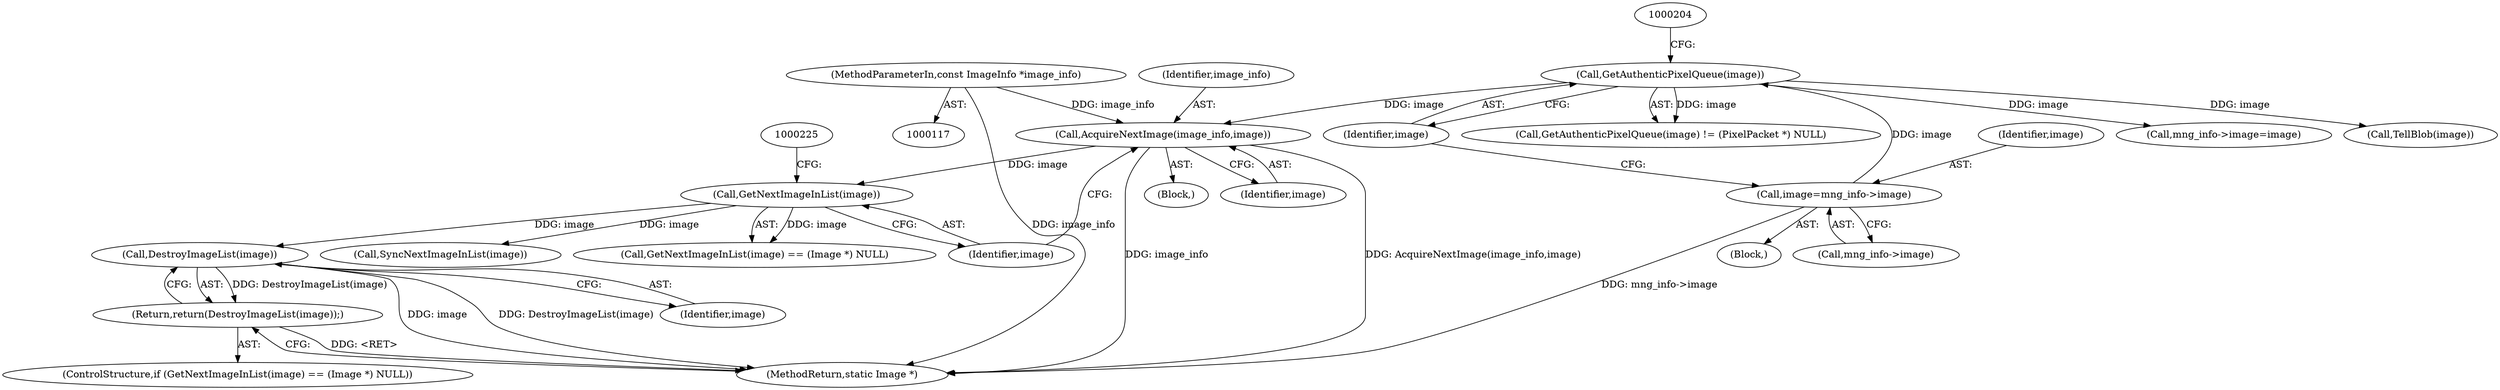 digraph "0_ImageMagick_46e3aabbf8d59a1bdebdbb65acb9b9e0484577d3@pointer" {
"1000228" [label="(Call,DestroyImageList(image))"];
"1000222" [label="(Call,GetNextImageInList(image))"];
"1000217" [label="(Call,AcquireNextImage(image_info,image))"];
"1000119" [label="(MethodParameterIn,const ImageInfo *image_info)"];
"1000201" [label="(Call,GetAuthenticPixelQueue(image))"];
"1000194" [label="(Call,image=mng_info->image)"];
"1000227" [label="(Return,return(DestroyImageList(image));)"];
"1000234" [label="(Call,mng_info->image=image)"];
"1000218" [label="(Identifier,image_info)"];
"1000221" [label="(Call,GetNextImageInList(image) == (Image *) NULL)"];
"1000194" [label="(Call,image=mng_info->image)"];
"1000229" [label="(Identifier,image)"];
"1000255" [label="(Call,TellBlob(image))"];
"1000195" [label="(Identifier,image)"];
"1000222" [label="(Call,GetNextImageInList(image))"];
"1000196" [label="(Call,mng_info->image)"];
"1000219" [label="(Identifier,image)"];
"1000200" [label="(Call,GetAuthenticPixelQueue(image) != (PixelPacket *) NULL)"];
"1000232" [label="(Call,SyncNextImageInList(image))"];
"1000202" [label="(Identifier,image)"];
"1002165" [label="(MethodReturn,static Image *)"];
"1000228" [label="(Call,DestroyImageList(image))"];
"1000217" [label="(Call,AcquireNextImage(image_info,image))"];
"1000227" [label="(Return,return(DestroyImageList(image));)"];
"1000220" [label="(ControlStructure,if (GetNextImageInList(image) == (Image *) NULL))"];
"1000223" [label="(Identifier,image)"];
"1000201" [label="(Call,GetAuthenticPixelQueue(image))"];
"1000121" [label="(Block,)"];
"1000119" [label="(MethodParameterIn,const ImageInfo *image_info)"];
"1000206" [label="(Block,)"];
"1000228" -> "1000227"  [label="AST: "];
"1000228" -> "1000229"  [label="CFG: "];
"1000229" -> "1000228"  [label="AST: "];
"1000227" -> "1000228"  [label="CFG: "];
"1000228" -> "1002165"  [label="DDG: DestroyImageList(image)"];
"1000228" -> "1002165"  [label="DDG: image"];
"1000228" -> "1000227"  [label="DDG: DestroyImageList(image)"];
"1000222" -> "1000228"  [label="DDG: image"];
"1000222" -> "1000221"  [label="AST: "];
"1000222" -> "1000223"  [label="CFG: "];
"1000223" -> "1000222"  [label="AST: "];
"1000225" -> "1000222"  [label="CFG: "];
"1000222" -> "1000221"  [label="DDG: image"];
"1000217" -> "1000222"  [label="DDG: image"];
"1000222" -> "1000232"  [label="DDG: image"];
"1000217" -> "1000206"  [label="AST: "];
"1000217" -> "1000219"  [label="CFG: "];
"1000218" -> "1000217"  [label="AST: "];
"1000219" -> "1000217"  [label="AST: "];
"1000223" -> "1000217"  [label="CFG: "];
"1000217" -> "1002165"  [label="DDG: AcquireNextImage(image_info,image)"];
"1000217" -> "1002165"  [label="DDG: image_info"];
"1000119" -> "1000217"  [label="DDG: image_info"];
"1000201" -> "1000217"  [label="DDG: image"];
"1000119" -> "1000117"  [label="AST: "];
"1000119" -> "1002165"  [label="DDG: image_info"];
"1000201" -> "1000200"  [label="AST: "];
"1000201" -> "1000202"  [label="CFG: "];
"1000202" -> "1000201"  [label="AST: "];
"1000204" -> "1000201"  [label="CFG: "];
"1000201" -> "1000200"  [label="DDG: image"];
"1000194" -> "1000201"  [label="DDG: image"];
"1000201" -> "1000234"  [label="DDG: image"];
"1000201" -> "1000255"  [label="DDG: image"];
"1000194" -> "1000121"  [label="AST: "];
"1000194" -> "1000196"  [label="CFG: "];
"1000195" -> "1000194"  [label="AST: "];
"1000196" -> "1000194"  [label="AST: "];
"1000202" -> "1000194"  [label="CFG: "];
"1000194" -> "1002165"  [label="DDG: mng_info->image"];
"1000227" -> "1000220"  [label="AST: "];
"1002165" -> "1000227"  [label="CFG: "];
"1000227" -> "1002165"  [label="DDG: <RET>"];
}
